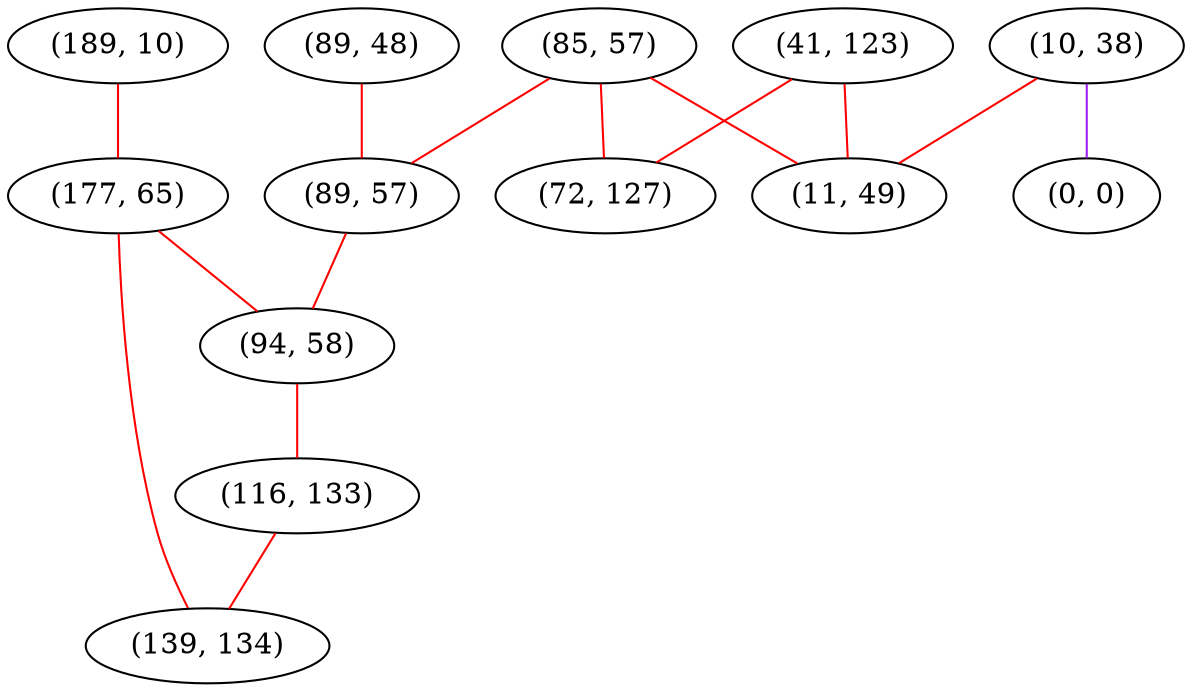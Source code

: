 graph "" {
"(85, 57)";
"(89, 48)";
"(41, 123)";
"(10, 38)";
"(189, 10)";
"(89, 57)";
"(72, 127)";
"(177, 65)";
"(11, 49)";
"(94, 58)";
"(116, 133)";
"(0, 0)";
"(139, 134)";
"(85, 57)" -- "(11, 49)"  [color=red, key=0, weight=1];
"(85, 57)" -- "(89, 57)"  [color=red, key=0, weight=1];
"(85, 57)" -- "(72, 127)"  [color=red, key=0, weight=1];
"(89, 48)" -- "(89, 57)"  [color=red, key=0, weight=1];
"(41, 123)" -- "(11, 49)"  [color=red, key=0, weight=1];
"(41, 123)" -- "(72, 127)"  [color=red, key=0, weight=1];
"(10, 38)" -- "(11, 49)"  [color=red, key=0, weight=1];
"(10, 38)" -- "(0, 0)"  [color=purple, key=0, weight=4];
"(189, 10)" -- "(177, 65)"  [color=red, key=0, weight=1];
"(89, 57)" -- "(94, 58)"  [color=red, key=0, weight=1];
"(177, 65)" -- "(94, 58)"  [color=red, key=0, weight=1];
"(177, 65)" -- "(139, 134)"  [color=red, key=0, weight=1];
"(94, 58)" -- "(116, 133)"  [color=red, key=0, weight=1];
"(116, 133)" -- "(139, 134)"  [color=red, key=0, weight=1];
}
